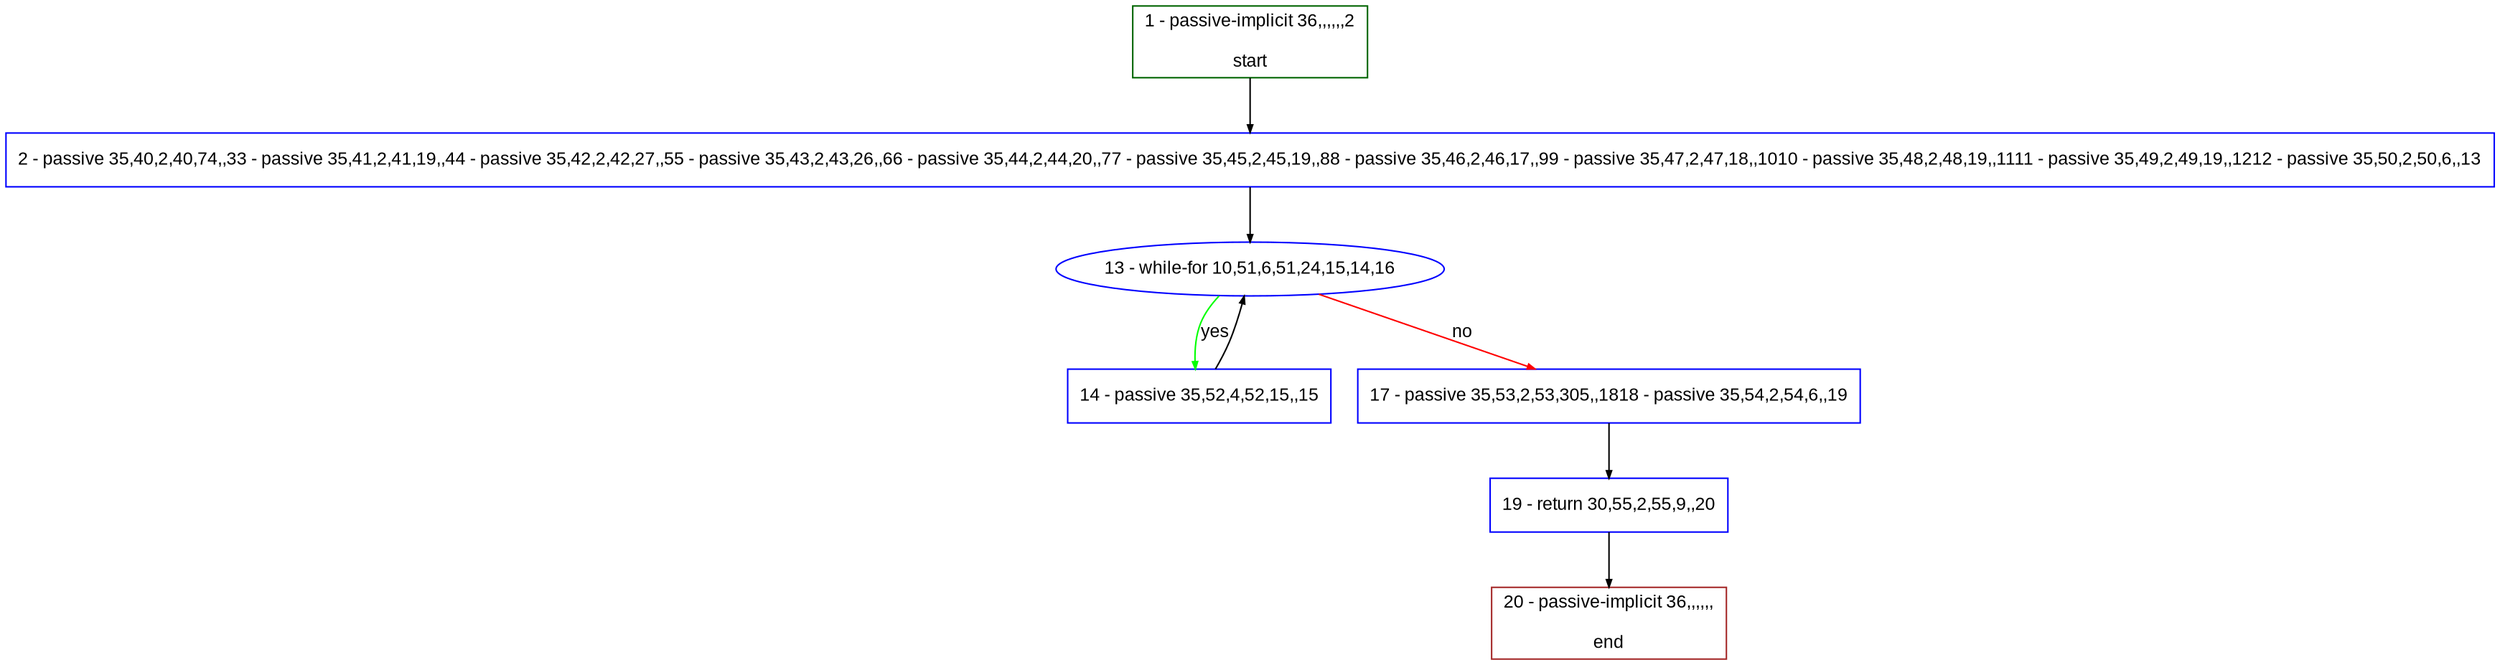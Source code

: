 digraph "" {
  graph [pack="true", label="", fontsize="12", packmode="clust", fontname="Arial", fillcolor="#FFFFCC", bgcolor="white", style="rounded,filled", compound="true"];
  node [node_initialized="no", label="", color="grey", fontsize="12", fillcolor="white", fontname="Arial", style="filled", shape="rectangle", compound="true", fixedsize="false"];
  edge [fontcolor="black", arrowhead="normal", arrowtail="none", arrowsize="0.5", ltail="", label="", color="black", fontsize="12", lhead="", fontname="Arial", dir="forward", compound="true"];
  __N1 [label="2 - passive 35,40,2,40,74,,33 - passive 35,41,2,41,19,,44 - passive 35,42,2,42,27,,55 - passive 35,43,2,43,26,,66 - passive 35,44,2,44,20,,77 - passive 35,45,2,45,19,,88 - passive 35,46,2,46,17,,99 - passive 35,47,2,47,18,,1010 - passive 35,48,2,48,19,,1111 - passive 35,49,2,49,19,,1212 - passive 35,50,2,50,6,,13", color="#0000ff", fillcolor="#ffffff", style="filled", shape="box"];
  __N2 [label="1 - passive-implicit 36,,,,,,2\n\nstart", color="#006400", fillcolor="#ffffff", style="filled", shape="box"];
  __N3 [label="13 - while-for 10,51,6,51,24,15,14,16", color="#0000ff", fillcolor="#ffffff", style="filled", shape="oval"];
  __N4 [label="14 - passive 35,52,4,52,15,,15", color="#0000ff", fillcolor="#ffffff", style="filled", shape="box"];
  __N5 [label="17 - passive 35,53,2,53,305,,1818 - passive 35,54,2,54,6,,19", color="#0000ff", fillcolor="#ffffff", style="filled", shape="box"];
  __N6 [label="19 - return 30,55,2,55,9,,20", color="#0000ff", fillcolor="#ffffff", style="filled", shape="box"];
  __N7 [label="20 - passive-implicit 36,,,,,,\n\nend", color="#a52a2a", fillcolor="#ffffff", style="filled", shape="box"];
  __N2 -> __N1 [arrowhead="normal", arrowtail="none", color="#000000", label="", dir="forward"];
  __N1 -> __N3 [arrowhead="normal", arrowtail="none", color="#000000", label="", dir="forward"];
  __N3 -> __N4 [arrowhead="normal", arrowtail="none", color="#00ff00", label="yes", dir="forward"];
  __N4 -> __N3 [arrowhead="normal", arrowtail="none", color="#000000", label="", dir="forward"];
  __N3 -> __N5 [arrowhead="normal", arrowtail="none", color="#ff0000", label="no", dir="forward"];
  __N5 -> __N6 [arrowhead="normal", arrowtail="none", color="#000000", label="", dir="forward"];
  __N6 -> __N7 [arrowhead="normal", arrowtail="none", color="#000000", label="", dir="forward"];
}
